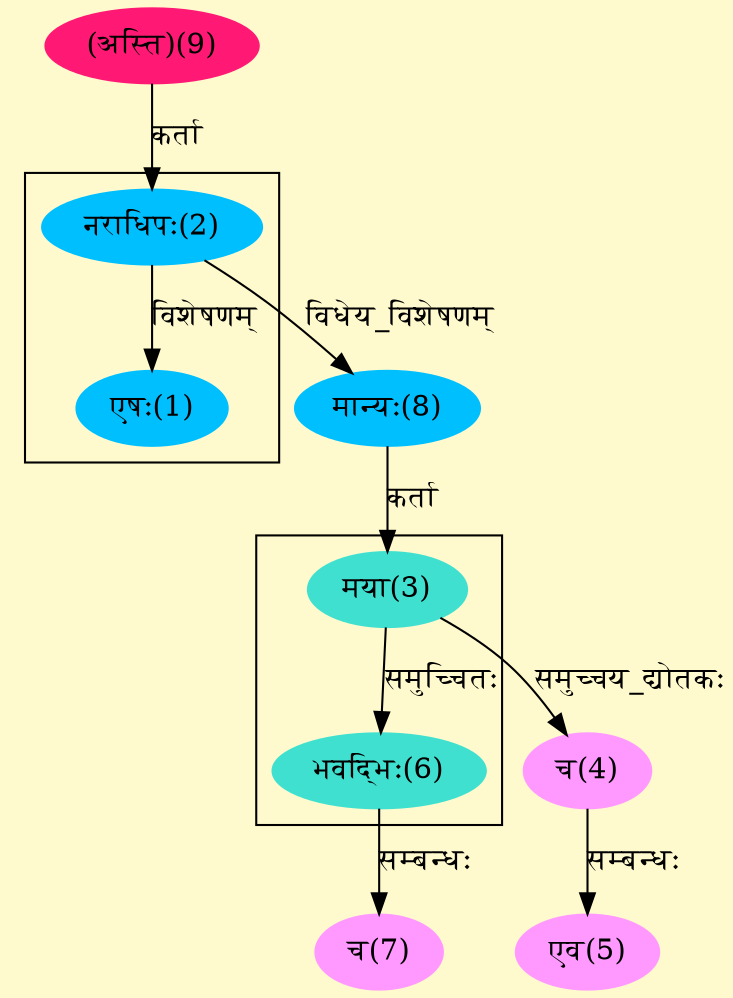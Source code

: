 digraph G{
rankdir=BT;
 compound=true;
 bgcolor="lemonchiffon1";

subgraph cluster_1{
Node1 [style=filled, color="#00BFFF" label = "एषः(1)"]
Node2 [style=filled, color="#00BFFF" label = "नराधिपः(2)"]

}

subgraph cluster_2{
Node6 [style=filled, color="#40E0D0" label = "भवद्भिः(6)"]
Node3 [style=filled, color="#40E0D0" label = "मया(3)"]

}
Node2 [style=filled, color="#00BFFF" label = "नराधिपः(2)"]
Node9 [style=filled, color="#FF1975" label = "(अस्ति)(9)"]
Node3 [style=filled, color="#40E0D0" label = "मया(3)"]
Node8 [style=filled, color="#00BFFF" label = "मान्यः(8)"]
Node4 [style=filled, color="#FF99FF" label = "च(4)"]
Node5 [style=filled, color="#FF99FF" label = "एव(5)"]
Node7 [style=filled, color="#FF99FF" label = "च(7)"]
Node6 [style=filled, color="#40E0D0" label = "भवद्भिः(6)"]
/* Start of Relations section */

Node1 -> Node2 [  label="विशेषणम्"  dir="back" ]
Node2 -> Node9 [  label="कर्ता"  dir="back" ]
Node3 -> Node8 [  label="कर्ता"  dir="back" ]
Node4 -> Node3 [  label="समुच्चय_द्योतकः"  dir="back" ]
Node5 -> Node4 [  label="सम्बन्धः"  dir="back" ]
Node6 -> Node3 [  label="समुच्चितः"  dir="back" ]
Node7 -> Node6 [  label="सम्बन्धः"  dir="back" ]
Node8 -> Node2 [  label="विधेय_विशेषणम्"  dir="back" ]
}
